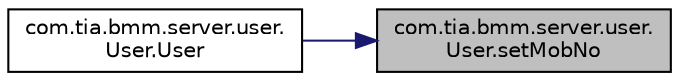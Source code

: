 digraph "com.tia.bmm.server.user.User.setMobNo"
{
 // INTERACTIVE_SVG=YES
 // LATEX_PDF_SIZE
  edge [fontname="Helvetica",fontsize="10",labelfontname="Helvetica",labelfontsize="10"];
  node [fontname="Helvetica",fontsize="10",shape=record];
  rankdir="RL";
  Node1 [label="com.tia.bmm.server.user.\lUser.setMobNo",height=0.2,width=0.4,color="black", fillcolor="grey75", style="filled", fontcolor="black",tooltip=" "];
  Node1 -> Node2 [dir="back",color="midnightblue",fontsize="10",style="solid",fontname="Helvetica"];
  Node2 [label="com.tia.bmm.server.user.\lUser.User",height=0.2,width=0.4,color="black", fillcolor="white", style="filled",URL="$d9/d2e/classcom_1_1tia_1_1bmm_1_1server_1_1user_1_1_user.html#a00e6c2028c8b0c1c9a351a9a4ad20399",tooltip=" "];
}
